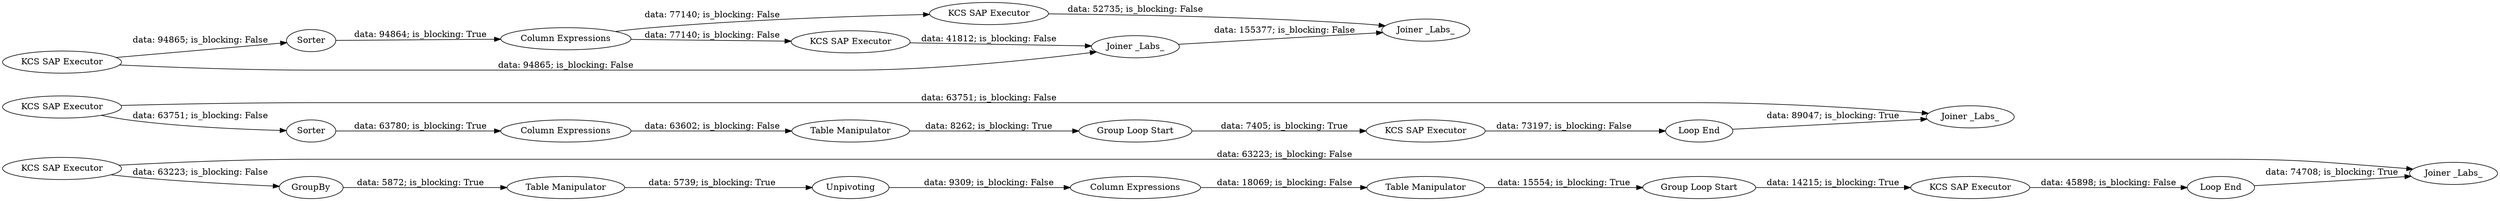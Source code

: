 digraph {
	"1319473747976857187_9" [label="Group Loop Start"]
	"1319473747976857187_13" [label="Table Manipulator"]
	"1319473747976857187_10" [label="Loop End"]
	"1319473747976857187_8" [label="Column Expressions"]
	"1319473747976857187_23" [label="Joiner _Labs_"]
	"1319473747976857187_11" [label="Joiner _Labs_"]
	"1319473747976857187_14" [label="Group Loop Start"]
	"1319473747976857187_16" [label="Joiner _Labs_"]
	"1319473747976857187_6" [label="KCS SAP Executor"]
	"1319473747976857187_27" [label=Unpivoting]
	"1319473747976857187_19" [label=Sorter]
	"1319473747976857187_12" [label=Sorter]
	"1319473747976857187_30" [label="Table Manipulator"]
	"1319473747976857187_22" [label="Joiner _Labs_"]
	"1319473747976857187_15" [label="Loop End"]
	"1319473747976857187_28" [label=GroupBy]
	"1319473747976857187_17" [label="KCS SAP Executor"]
	"1319473747976857187_20" [label="KCS SAP Executor"]
	"1319473747976857187_2" [label="KCS SAP Executor"]
	"1319473747976857187_7" [label="KCS SAP Executor"]
	"1319473747976857187_3" [label="Column Expressions"]
	"1319473747976857187_18" [label="Column Expressions"]
	"1319473747976857187_21" [label="KCS SAP Executor"]
	"1319473747976857187_1" [label="KCS SAP Executor"]
	"1319473747976857187_5" [label="Table Manipulator"]
	"1319473747976857187_1" -> "1319473747976857187_28" [label="data: 63223; is_blocking: False"]
	"1319473747976857187_30" -> "1319473747976857187_27" [label="data: 5739; is_blocking: True"]
	"1319473747976857187_5" -> "1319473747976857187_9" [label="data: 15554; is_blocking: True"]
	"1319473747976857187_27" -> "1319473747976857187_3" [label="data: 9309; is_blocking: False"]
	"1319473747976857187_22" -> "1319473747976857187_23" [label="data: 155377; is_blocking: False"]
	"1319473747976857187_19" -> "1319473747976857187_18" [label="data: 94864; is_blocking: True"]
	"1319473747976857187_2" -> "1319473747976857187_10" [label="data: 45898; is_blocking: False"]
	"1319473747976857187_17" -> "1319473747976857187_19" [label="data: 94865; is_blocking: False"]
	"1319473747976857187_15" -> "1319473747976857187_16" [label="data: 89047; is_blocking: True"]
	"1319473747976857187_28" -> "1319473747976857187_30" [label="data: 5872; is_blocking: True"]
	"1319473747976857187_12" -> "1319473747976857187_8" [label="data: 63780; is_blocking: True"]
	"1319473747976857187_10" -> "1319473747976857187_11" [label="data: 74708; is_blocking: True"]
	"1319473747976857187_3" -> "1319473747976857187_5" [label="data: 18069; is_blocking: False"]
	"1319473747976857187_13" -> "1319473747976857187_14" [label="data: 8262; is_blocking: True"]
	"1319473747976857187_6" -> "1319473747976857187_12" [label="data: 63751; is_blocking: False"]
	"1319473747976857187_20" -> "1319473747976857187_22" [label="data: 41812; is_blocking: False"]
	"1319473747976857187_7" -> "1319473747976857187_15" [label="data: 73197; is_blocking: False"]
	"1319473747976857187_6" -> "1319473747976857187_16" [label="data: 63751; is_blocking: False"]
	"1319473747976857187_1" -> "1319473747976857187_11" [label="data: 63223; is_blocking: False"]
	"1319473747976857187_21" -> "1319473747976857187_23" [label="data: 52735; is_blocking: False"]
	"1319473747976857187_18" -> "1319473747976857187_21" [label="data: 77140; is_blocking: False"]
	"1319473747976857187_18" -> "1319473747976857187_20" [label="data: 77140; is_blocking: False"]
	"1319473747976857187_14" -> "1319473747976857187_7" [label="data: 7405; is_blocking: True"]
	"1319473747976857187_8" -> "1319473747976857187_13" [label="data: 63602; is_blocking: False"]
	"1319473747976857187_9" -> "1319473747976857187_2" [label="data: 14215; is_blocking: True"]
	"1319473747976857187_17" -> "1319473747976857187_22" [label="data: 94865; is_blocking: False"]
	rankdir=LR
}

